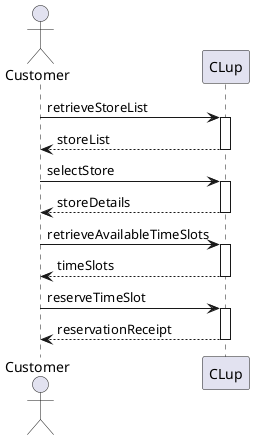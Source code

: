 @startuml reserve timeslot
actor Customer as c
participant CLup as sys

c -> sys ++ : retrieveStoreList
return storeList

c -> sys ++ : selectStore
return storeDetails

c -> sys ++ : retrieveAvailableTimeSlots
return timeSlots

c -> sys ++ : reserveTimeSlot
return reservationReceipt

@enduml